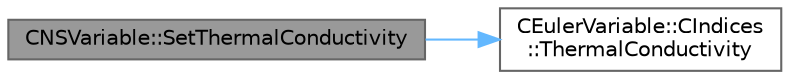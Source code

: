 digraph "CNSVariable::SetThermalConductivity"
{
 // LATEX_PDF_SIZE
  bgcolor="transparent";
  edge [fontname=Helvetica,fontsize=10,labelfontname=Helvetica,labelfontsize=10];
  node [fontname=Helvetica,fontsize=10,shape=box,height=0.2,width=0.4];
  rankdir="LR";
  Node1 [id="Node000001",label="CNSVariable::SetThermalConductivity",height=0.2,width=0.4,color="gray40", fillcolor="grey60", style="filled", fontcolor="black",tooltip="Set the laminar viscosity."];
  Node1 -> Node2 [id="edge1_Node000001_Node000002",color="steelblue1",style="solid",tooltip=" "];
  Node2 [id="Node000002",label="CEulerVariable::CIndices\l::ThermalConductivity",height=0.2,width=0.4,color="grey40", fillcolor="white", style="filled",URL="$structCEulerVariable_1_1CIndices.html#ada0e95f9230910b6f9d4426bd26b6f80",tooltip=" "];
}
